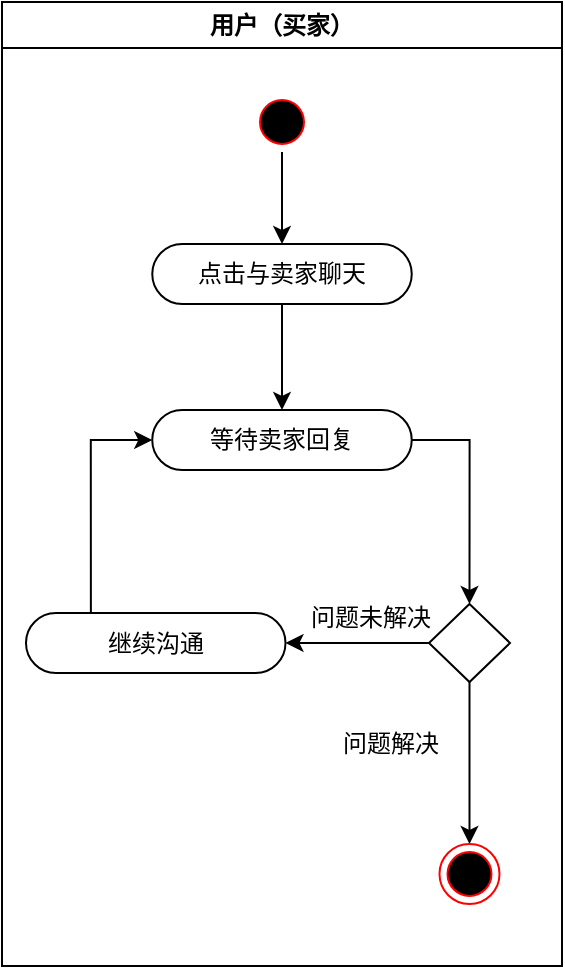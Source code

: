 <mxfile version="17.4.5" type="github">
  <diagram id="lZV9T5YeFKBaIqcgxgtJ" name="第 1 页">
    <mxGraphModel dx="1480" dy="796" grid="0" gridSize="10" guides="1" tooltips="1" connect="1" arrows="1" fold="1" page="1" pageScale="1" pageWidth="1169" pageHeight="827" math="0" shadow="0">
      <root>
        <mxCell id="0" />
        <mxCell id="1" parent="0" />
        <mxCell id="f9Jzb7x3AYHOoAjtL0F8-1" value="用户（买家）" style="swimlane;whiteSpace=wrap" vertex="1" parent="1">
          <mxGeometry x="96" y="132" width="280" height="482" as="geometry" />
        </mxCell>
        <mxCell id="f9Jzb7x3AYHOoAjtL0F8-2" style="edgeStyle=orthogonalEdgeStyle;rounded=0;orthogonalLoop=1;jettySize=auto;html=1;entryX=0.5;entryY=0;entryDx=0;entryDy=0;" edge="1" parent="f9Jzb7x3AYHOoAjtL0F8-1" source="f9Jzb7x3AYHOoAjtL0F8-3" target="f9Jzb7x3AYHOoAjtL0F8-4">
          <mxGeometry relative="1" as="geometry" />
        </mxCell>
        <mxCell id="f9Jzb7x3AYHOoAjtL0F8-3" value="" style="ellipse;shape=startState;fillColor=#000000;strokeColor=#ff0000;" vertex="1" parent="f9Jzb7x3AYHOoAjtL0F8-1">
          <mxGeometry x="125" y="45" width="30" height="30" as="geometry" />
        </mxCell>
        <mxCell id="f9Jzb7x3AYHOoAjtL0F8-34" style="edgeStyle=orthogonalEdgeStyle;rounded=0;orthogonalLoop=1;jettySize=auto;html=1;entryX=0.5;entryY=0;entryDx=0;entryDy=0;" edge="1" parent="f9Jzb7x3AYHOoAjtL0F8-1" source="f9Jzb7x3AYHOoAjtL0F8-4" target="f9Jzb7x3AYHOoAjtL0F8-33">
          <mxGeometry relative="1" as="geometry" />
        </mxCell>
        <mxCell id="f9Jzb7x3AYHOoAjtL0F8-4" value="点击与卖家聊天" style="rounded=1;whiteSpace=wrap;html=1;arcSize=50;" vertex="1" parent="f9Jzb7x3AYHOoAjtL0F8-1">
          <mxGeometry x="75.13" y="121" width="129.75" height="30" as="geometry" />
        </mxCell>
        <mxCell id="f9Jzb7x3AYHOoAjtL0F8-36" style="edgeStyle=orthogonalEdgeStyle;rounded=0;orthogonalLoop=1;jettySize=auto;html=1;entryX=0.5;entryY=0;entryDx=0;entryDy=0;" edge="1" parent="f9Jzb7x3AYHOoAjtL0F8-1" source="f9Jzb7x3AYHOoAjtL0F8-33" target="f9Jzb7x3AYHOoAjtL0F8-35">
          <mxGeometry relative="1" as="geometry" />
        </mxCell>
        <mxCell id="f9Jzb7x3AYHOoAjtL0F8-33" value="等待卖家回复" style="rounded=1;whiteSpace=wrap;html=1;arcSize=50;" vertex="1" parent="f9Jzb7x3AYHOoAjtL0F8-1">
          <mxGeometry x="75.12" y="204" width="129.75" height="30" as="geometry" />
        </mxCell>
        <mxCell id="f9Jzb7x3AYHOoAjtL0F8-39" style="edgeStyle=orthogonalEdgeStyle;rounded=0;orthogonalLoop=1;jettySize=auto;html=1;entryX=1;entryY=0.5;entryDx=0;entryDy=0;" edge="1" parent="f9Jzb7x3AYHOoAjtL0F8-1" source="f9Jzb7x3AYHOoAjtL0F8-35" target="f9Jzb7x3AYHOoAjtL0F8-37">
          <mxGeometry relative="1" as="geometry" />
        </mxCell>
        <mxCell id="f9Jzb7x3AYHOoAjtL0F8-41" style="edgeStyle=orthogonalEdgeStyle;rounded=0;orthogonalLoop=1;jettySize=auto;html=1;entryX=0.5;entryY=0;entryDx=0;entryDy=0;" edge="1" parent="f9Jzb7x3AYHOoAjtL0F8-1" source="f9Jzb7x3AYHOoAjtL0F8-35" target="f9Jzb7x3AYHOoAjtL0F8-40">
          <mxGeometry relative="1" as="geometry" />
        </mxCell>
        <mxCell id="f9Jzb7x3AYHOoAjtL0F8-35" value="" style="rhombus;whiteSpace=wrap;html=1;" vertex="1" parent="f9Jzb7x3AYHOoAjtL0F8-1">
          <mxGeometry x="213.5" y="301" width="40.5" height="39" as="geometry" />
        </mxCell>
        <mxCell id="f9Jzb7x3AYHOoAjtL0F8-44" style="edgeStyle=orthogonalEdgeStyle;rounded=0;orthogonalLoop=1;jettySize=auto;html=1;exitX=0.25;exitY=0;exitDx=0;exitDy=0;entryX=0;entryY=0.5;entryDx=0;entryDy=0;" edge="1" parent="f9Jzb7x3AYHOoAjtL0F8-1" source="f9Jzb7x3AYHOoAjtL0F8-37" target="f9Jzb7x3AYHOoAjtL0F8-33">
          <mxGeometry relative="1" as="geometry" />
        </mxCell>
        <mxCell id="f9Jzb7x3AYHOoAjtL0F8-37" value="继续沟通" style="rounded=1;whiteSpace=wrap;html=1;arcSize=50;" vertex="1" parent="f9Jzb7x3AYHOoAjtL0F8-1">
          <mxGeometry x="12" y="305.5" width="129.75" height="30" as="geometry" />
        </mxCell>
        <mxCell id="f9Jzb7x3AYHOoAjtL0F8-40" value="" style="ellipse;html=1;shape=endState;fillColor=#000000;strokeColor=#ff0000;" vertex="1" parent="f9Jzb7x3AYHOoAjtL0F8-1">
          <mxGeometry x="218.75" y="421" width="30" height="30" as="geometry" />
        </mxCell>
        <mxCell id="f9Jzb7x3AYHOoAjtL0F8-42" value="问题解决" style="text;html=1;align=center;verticalAlign=middle;resizable=0;points=[];autosize=1;strokeColor=none;fillColor=none;" vertex="1" parent="f9Jzb7x3AYHOoAjtL0F8-1">
          <mxGeometry x="165" y="362" width="58" height="18" as="geometry" />
        </mxCell>
        <mxCell id="f9Jzb7x3AYHOoAjtL0F8-43" value="问题未解决" style="text;html=1;align=center;verticalAlign=middle;resizable=0;points=[];autosize=1;strokeColor=none;fillColor=none;" vertex="1" parent="1">
          <mxGeometry x="245" y="431" width="70" height="18" as="geometry" />
        </mxCell>
      </root>
    </mxGraphModel>
  </diagram>
</mxfile>
